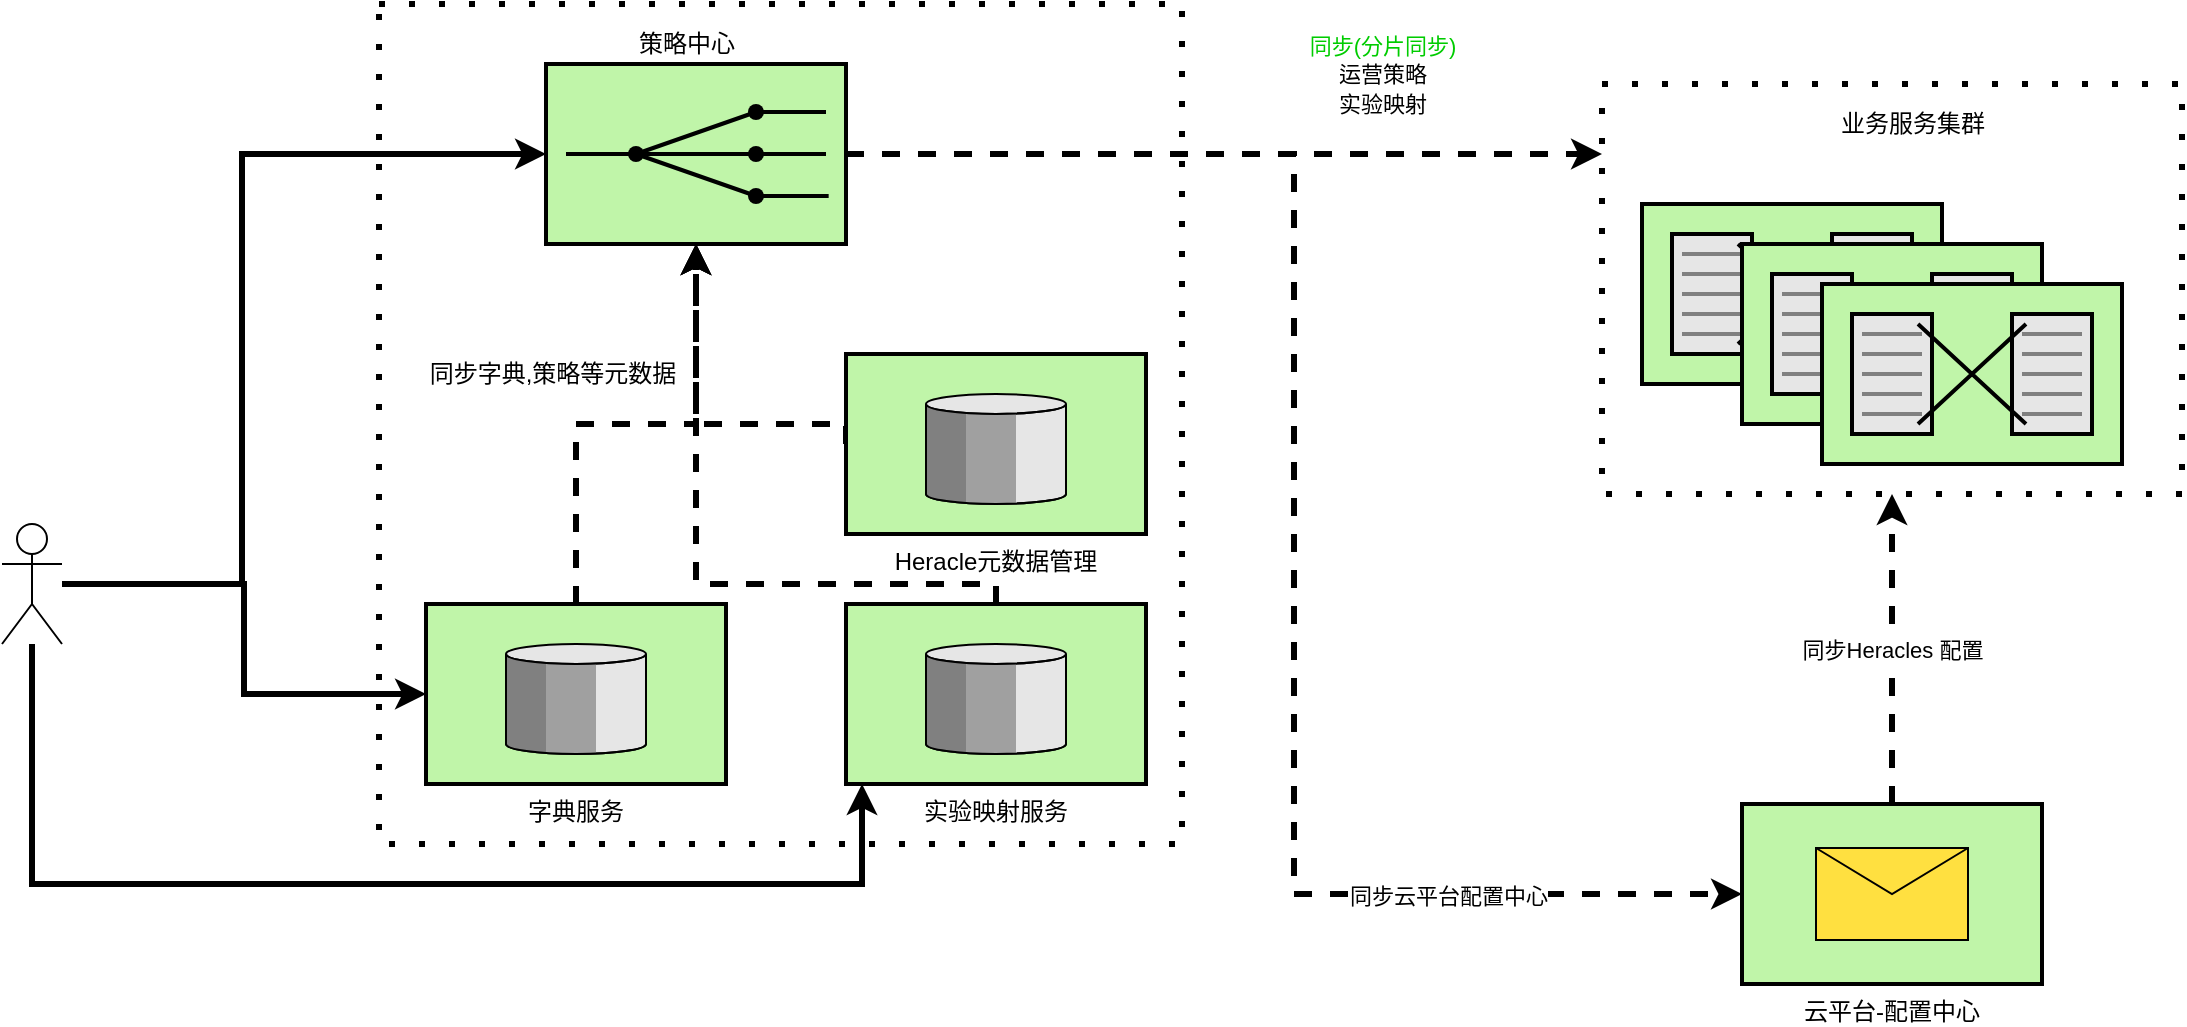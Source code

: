 <mxfile version="16.4.7" type="github">
  <diagram name="Page-1" id="74b105a0-9070-1c63-61bc-23e55f88626e">
    <mxGraphModel dx="1673" dy="831" grid="1" gridSize="10" guides="1" tooltips="1" connect="1" arrows="1" fold="1" page="1" pageScale="1.5" pageWidth="1169" pageHeight="826" background="none" math="0" shadow="0">
      <root>
        <mxCell id="0" style=";html=1;" />
        <mxCell id="1" style=";html=1;" parent="0" />
        <mxCell id="9-OIMeFl5CUTm6AjH93c-3" value="" style="rounded=0;whiteSpace=wrap;html=1;fillColor=none;dashed=1;dashPattern=1 4;strokeWidth=3;" vertex="1" parent="1">
          <mxGeometry x="298.5" y="770" width="401.5" height="420" as="geometry" />
        </mxCell>
        <mxCell id="9-OIMeFl5CUTm6AjH93c-23" style="edgeStyle=orthogonalEdgeStyle;rounded=0;orthogonalLoop=1;jettySize=auto;html=1;dashed=1;strokeWidth=3;" edge="1" parent="1" source="10b056a9c633e61c-2" target="9-OIMeFl5CUTm6AjH93c-16">
          <mxGeometry relative="1" as="geometry">
            <Array as="points">
              <mxPoint x="820" y="845" />
              <mxPoint x="820" y="845" />
            </Array>
          </mxGeometry>
        </mxCell>
        <mxCell id="9-OIMeFl5CUTm6AjH93c-24" style="edgeStyle=orthogonalEdgeStyle;rounded=0;orthogonalLoop=1;jettySize=auto;html=1;entryX=0;entryY=0.5;entryDx=0;entryDy=0;entryPerimeter=0;dashed=1;strokeWidth=3;" edge="1" parent="1" source="10b056a9c633e61c-2" target="10b056a9c633e61c-13">
          <mxGeometry relative="1" as="geometry" />
        </mxCell>
        <mxCell id="9-OIMeFl5CUTm6AjH93c-25" value="同步云平台配置中心" style="edgeLabel;html=1;align=center;verticalAlign=middle;resizable=0;points=[];" vertex="1" connectable="0" parent="9-OIMeFl5CUTm6AjH93c-24">
          <mxGeometry x="0.641" y="-1" relative="1" as="geometry">
            <mxPoint as="offset" />
          </mxGeometry>
        </mxCell>
        <mxCell id="10b056a9c633e61c-2" value="" style="strokeWidth=2;dashed=0;align=center;fontSize=12;fillColor=#c0f5a9;verticalLabelPosition=bottom;verticalAlign=top;shape=mxgraph.eip.recipient_list;" parent="1" vertex="1">
          <mxGeometry x="382" y="800" width="150" height="90" as="geometry" />
        </mxCell>
        <mxCell id="9-OIMeFl5CUTm6AjH93c-26" value="同步Heracles 配置" style="edgeStyle=orthogonalEdgeStyle;rounded=0;orthogonalLoop=1;jettySize=auto;html=1;entryX=0.5;entryY=1;entryDx=0;entryDy=0;dashed=1;strokeWidth=3;" edge="1" parent="1" source="10b056a9c633e61c-13" target="9-OIMeFl5CUTm6AjH93c-16">
          <mxGeometry relative="1" as="geometry" />
        </mxCell>
        <mxCell id="10b056a9c633e61c-13" value="云平台-配置中心" style="strokeWidth=2;dashed=0;align=center;fontSize=12;fillColor=#c0f5a9;verticalLabelPosition=bottom;verticalAlign=top;shape=mxgraph.eip.envelope_wrapper;" parent="1" vertex="1">
          <mxGeometry x="980" y="1170" width="150" height="90" as="geometry" />
        </mxCell>
        <mxCell id="9-OIMeFl5CUTm6AjH93c-30" style="edgeStyle=orthogonalEdgeStyle;rounded=0;orthogonalLoop=1;jettySize=auto;html=1;dashed=1;strokeWidth=3;entryX=0.5;entryY=1;entryDx=0;entryDy=0;entryPerimeter=0;" edge="1" parent="1" source="10b056a9c633e61c-15" target="10b056a9c633e61c-2">
          <mxGeometry relative="1" as="geometry">
            <mxPoint x="460" y="900" as="targetPoint" />
          </mxGeometry>
        </mxCell>
        <mxCell id="10b056a9c633e61c-15" value="字典服务" style="strokeWidth=2;dashed=0;align=center;fontSize=12;verticalLabelPosition=bottom;verticalAlign=top;shape=mxgraph.eip.message_store;fillColor=#c0f5a9" parent="1" vertex="1">
          <mxGeometry x="322" y="1070" width="150" height="90" as="geometry" />
        </mxCell>
        <mxCell id="9-OIMeFl5CUTm6AjH93c-5" style="edgeStyle=orthogonalEdgeStyle;rounded=0;orthogonalLoop=1;jettySize=auto;html=1;entryX=0;entryY=0.5;entryDx=0;entryDy=0;entryPerimeter=0;strokeWidth=3;" edge="1" parent="1" source="9-OIMeFl5CUTm6AjH93c-4" target="10b056a9c633e61c-15">
          <mxGeometry relative="1" as="geometry" />
        </mxCell>
        <mxCell id="9-OIMeFl5CUTm6AjH93c-7" style="edgeStyle=orthogonalEdgeStyle;rounded=0;orthogonalLoop=1;jettySize=auto;html=1;entryX=0;entryY=0.5;entryDx=0;entryDy=0;entryPerimeter=0;strokeWidth=3;" edge="1" parent="1" source="9-OIMeFl5CUTm6AjH93c-4" target="10b056a9c633e61c-2">
          <mxGeometry relative="1" as="geometry">
            <Array as="points">
              <mxPoint x="230" y="1060" />
              <mxPoint x="230" y="845" />
            </Array>
          </mxGeometry>
        </mxCell>
        <mxCell id="9-OIMeFl5CUTm6AjH93c-12" style="edgeStyle=orthogonalEdgeStyle;rounded=0;orthogonalLoop=1;jettySize=auto;html=1;strokeWidth=3;" edge="1" parent="1" source="9-OIMeFl5CUTm6AjH93c-4" target="9-OIMeFl5CUTm6AjH93c-11">
          <mxGeometry relative="1" as="geometry">
            <Array as="points">
              <mxPoint x="125" y="1210" />
              <mxPoint x="540" y="1210" />
            </Array>
          </mxGeometry>
        </mxCell>
        <mxCell id="9-OIMeFl5CUTm6AjH93c-4" value="" style="shape=umlActor;verticalLabelPosition=bottom;verticalAlign=top;html=1;outlineConnect=0;fillColor=none;" vertex="1" parent="1">
          <mxGeometry x="110" y="1030" width="30" height="60" as="geometry" />
        </mxCell>
        <mxCell id="9-OIMeFl5CUTm6AjH93c-31" style="edgeStyle=orthogonalEdgeStyle;rounded=0;orthogonalLoop=1;jettySize=auto;html=1;entryX=0.5;entryY=1;entryDx=0;entryDy=0;entryPerimeter=0;dashed=1;strokeWidth=3;" edge="1" parent="1" source="9-OIMeFl5CUTm6AjH93c-11" target="10b056a9c633e61c-2">
          <mxGeometry relative="1" as="geometry">
            <Array as="points">
              <mxPoint x="607" y="1060" />
              <mxPoint x="457" y="1060" />
            </Array>
          </mxGeometry>
        </mxCell>
        <mxCell id="9-OIMeFl5CUTm6AjH93c-11" value="实验映射服务" style="strokeWidth=2;dashed=0;align=center;fontSize=12;verticalLabelPosition=bottom;verticalAlign=top;shape=mxgraph.eip.message_store;fillColor=#c0f5a9" vertex="1" parent="1">
          <mxGeometry x="532" y="1070" width="150" height="90" as="geometry" />
        </mxCell>
        <mxCell id="9-OIMeFl5CUTm6AjH93c-13" value="" style="strokeWidth=2;dashed=0;align=center;fontSize=12;shape=mxgraph.eip.message_translator;fillColor=#c0f5a9;verticalLabelPosition=bottom;verticalAlign=top;" vertex="1" parent="1">
          <mxGeometry x="930" y="870" width="150" height="90" as="geometry" />
        </mxCell>
        <mxCell id="9-OIMeFl5CUTm6AjH93c-14" value="" style="strokeWidth=2;dashed=0;align=center;fontSize=12;shape=mxgraph.eip.message_translator;fillColor=#c0f5a9;verticalLabelPosition=bottom;verticalAlign=top;" vertex="1" parent="1">
          <mxGeometry x="980" y="890" width="150" height="90" as="geometry" />
        </mxCell>
        <mxCell id="9-OIMeFl5CUTm6AjH93c-15" value="" style="strokeWidth=2;dashed=0;align=center;fontSize=12;shape=mxgraph.eip.message_translator;fillColor=#c0f5a9;verticalLabelPosition=bottom;verticalAlign=top;" vertex="1" parent="1">
          <mxGeometry x="1020" y="910" width="150" height="90" as="geometry" />
        </mxCell>
        <mxCell id="9-OIMeFl5CUTm6AjH93c-16" value="" style="rounded=0;whiteSpace=wrap;html=1;fillColor=none;dashed=1;dashPattern=1 4;strokeWidth=3;" vertex="1" parent="1">
          <mxGeometry x="910" y="810" width="290" height="205" as="geometry" />
        </mxCell>
        <mxCell id="9-OIMeFl5CUTm6AjH93c-20" value="同步字典,策略等元数据" style="text;html=1;align=center;verticalAlign=middle;resizable=0;points=[];autosize=1;strokeColor=none;fillColor=none;" vertex="1" parent="1">
          <mxGeometry x="315" y="945" width="140" height="20" as="geometry" />
        </mxCell>
        <mxCell id="9-OIMeFl5CUTm6AjH93c-21" value="业务服务集群" style="text;html=1;align=center;verticalAlign=middle;resizable=0;points=[];autosize=1;strokeColor=none;fillColor=none;" vertex="1" parent="1">
          <mxGeometry x="1020" y="820" width="90" height="20" as="geometry" />
        </mxCell>
        <mxCell id="9-OIMeFl5CUTm6AjH93c-22" value="&lt;span style=&quot;font-size: 11px ; background-color: rgb(255 , 255 , 255)&quot;&gt;&lt;font color=&quot;#00cc00&quot;&gt;同步(分片同步)&lt;/font&gt;&lt;/span&gt;&lt;br style=&quot;font-size: 11px&quot;&gt;&lt;span style=&quot;font-size: 11px ; background-color: rgb(255 , 255 , 255)&quot;&gt;运营策略&lt;/span&gt;&lt;br style=&quot;font-size: 11px&quot;&gt;&lt;span style=&quot;font-size: 11px ; background-color: rgb(255 , 255 , 255)&quot;&gt;实验映射&lt;/span&gt;" style="text;html=1;align=center;verticalAlign=middle;resizable=0;points=[];autosize=1;strokeColor=none;fillColor=none;" vertex="1" parent="1">
          <mxGeometry x="750" y="780" width="100" height="50" as="geometry" />
        </mxCell>
        <mxCell id="9-OIMeFl5CUTm6AjH93c-28" style="edgeStyle=orthogonalEdgeStyle;rounded=0;orthogonalLoop=1;jettySize=auto;html=1;dashed=1;strokeWidth=3;exitX=0;exitY=0.5;exitDx=0;exitDy=0;exitPerimeter=0;" edge="1" parent="1" source="9-OIMeFl5CUTm6AjH93c-27" target="10b056a9c633e61c-2">
          <mxGeometry relative="1" as="geometry">
            <Array as="points">
              <mxPoint x="532" y="980" />
              <mxPoint x="457" y="980" />
            </Array>
          </mxGeometry>
        </mxCell>
        <mxCell id="9-OIMeFl5CUTm6AjH93c-27" value="Heracle元数据管理" style="strokeWidth=2;dashed=0;align=center;fontSize=12;verticalLabelPosition=bottom;verticalAlign=top;shape=mxgraph.eip.message_store;fillColor=#c0f5a9" vertex="1" parent="1">
          <mxGeometry x="532" y="945" width="150" height="90" as="geometry" />
        </mxCell>
        <mxCell id="9-OIMeFl5CUTm6AjH93c-32" value="策略中心" style="text;html=1;align=center;verticalAlign=middle;resizable=0;points=[];autosize=1;strokeColor=none;fillColor=none;" vertex="1" parent="1">
          <mxGeometry x="422" y="780" width="60" height="20" as="geometry" />
        </mxCell>
      </root>
    </mxGraphModel>
  </diagram>
</mxfile>
